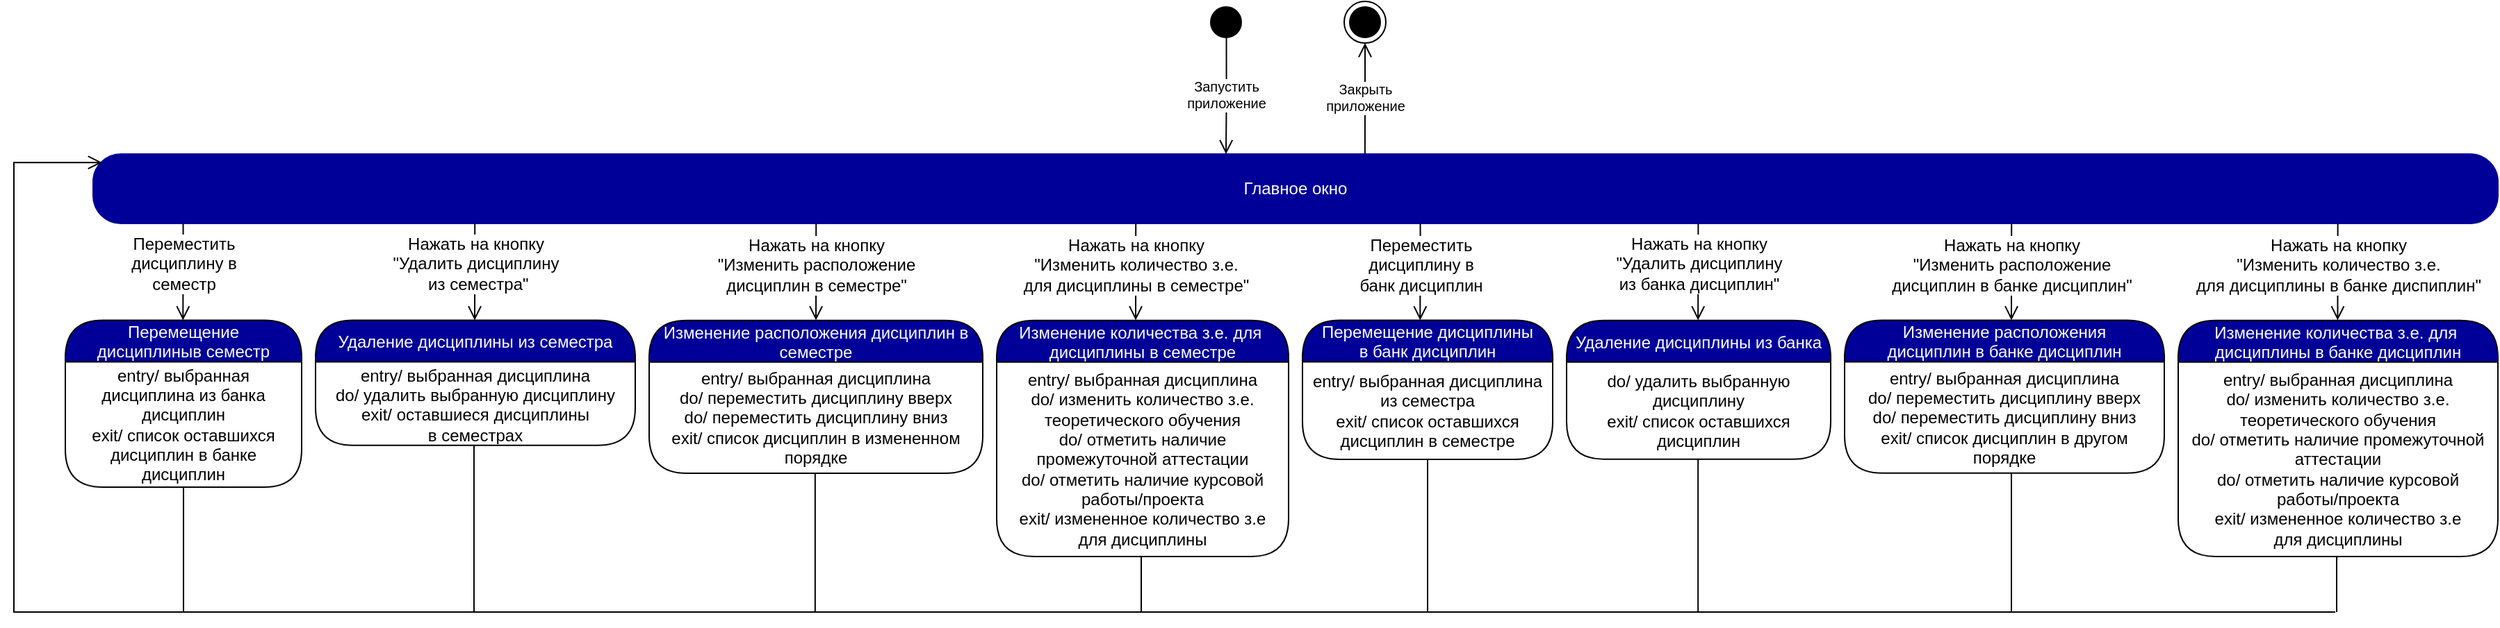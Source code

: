 <mxfile version="16.5.1" type="device"><diagram id="etlDYVYETBeBH645nl2H" name="Page-1"><mxGraphModel dx="1038" dy="660" grid="1" gridSize="10" guides="1" tooltips="1" connect="1" arrows="1" fold="1" page="1" pageScale="1" pageWidth="850" pageHeight="1100" math="0" shadow="0"><root><mxCell id="0"/><mxCell id="1" parent="0"/><mxCell id="867nS2tPv7f6M5Oq-kr3-5" value="" style="ellipse;html=1;shape=startState;fillColor=#000000;strokeColor=#000000;fontColor=#000099;" parent="1" vertex="1"><mxGeometry x="980" y="340" width="30" height="30" as="geometry"/></mxCell><mxCell id="867nS2tPv7f6M5Oq-kr3-6" value="Запустить &lt;br style=&quot;font-size: 10px;&quot;&gt;приложение" style="edgeStyle=orthogonalEdgeStyle;html=1;verticalAlign=bottom;endArrow=open;endSize=8;strokeColor=#030000;rounded=0;exitX=0.509;exitY=0.876;exitDx=0;exitDy=0;exitPerimeter=0;spacingBottom=-14;fontSize=10;" parent="1" source="867nS2tPv7f6M5Oq-kr3-5" edge="1"><mxGeometry relative="1" as="geometry"><mxPoint x="995" y="450" as="targetPoint"/><mxPoint x="965" y="410" as="sourcePoint"/></mxGeometry></mxCell><mxCell id="867nS2tPv7f6M5Oq-kr3-8" value="Закрыть&lt;br style=&quot;font-size: 10px;&quot;&gt;приложение" style="edgeStyle=orthogonalEdgeStyle;html=1;verticalAlign=bottom;endArrow=open;endSize=8;strokeColor=#030000;rounded=0;spacingBottom=-14;fontSize=10;entryX=0.5;entryY=1;entryDx=0;entryDy=0;exitX=0.781;exitY=0;exitDx=0;exitDy=0;exitPerimeter=0;" parent="1" target="867nS2tPv7f6M5Oq-kr3-9" edge="1"><mxGeometry relative="1" as="geometry"><mxPoint x="1190" y="420" as="targetPoint"/><mxPoint x="1094.96" y="450" as="sourcePoint"/><Array as="points"><mxPoint x="1095" y="410"/><mxPoint x="1095" y="410"/></Array></mxGeometry></mxCell><mxCell id="867nS2tPv7f6M5Oq-kr3-9" value="" style="ellipse;html=1;shape=endState;fillColor=#000000;strokeColor=#030000;" parent="1" vertex="1"><mxGeometry x="1080" y="340" width="30" height="30" as="geometry"/></mxCell><mxCell id="qDviGn5YjymdtYlAbA-W-9" value="Главное окно" style="rounded=1;whiteSpace=wrap;html=1;arcSize=40;fontColor=#FFFFFF;fillColor=#000099;strokeColor=#000099;" parent="1" vertex="1"><mxGeometry x="180" y="450" width="1730" height="50" as="geometry"/></mxCell><mxCell id="psjXjGhAPFQ-x1jHjVS4-1" value="" style="edgeStyle=orthogonalEdgeStyle;html=1;verticalAlign=bottom;endArrow=open;endSize=8;strokeColor=#000000;rounded=0;fontSize=10;exitX=0.097;exitY=1.006;exitDx=0;exitDy=0;exitPerimeter=0;entryX=0.154;entryY=0;entryDx=0;entryDy=0;entryPerimeter=0;" parent="1" edge="1"><mxGeometry relative="1" as="geometry"><mxPoint x="1334.583" y="569.7" as="targetPoint"/><mxPoint x="1334.69" y="500" as="sourcePoint"/><Array as="points"><mxPoint x="1334.52" y="509.7"/></Array></mxGeometry></mxCell><mxCell id="psjXjGhAPFQ-x1jHjVS4-2" value="Нажать на кнопку&lt;br&gt;&quot;Удалить дисциплину &lt;br&gt;из банка дисциплин&quot;" style="edgeLabel;html=1;align=center;verticalAlign=middle;resizable=0;points=[];fontSize=12;" parent="psjXjGhAPFQ-x1jHjVS4-1" vertex="1" connectable="0"><mxGeometry x="-0.252" y="2" relative="1" as="geometry"><mxPoint x="-2" y="3" as="offset"/></mxGeometry></mxCell><mxCell id="psjXjGhAPFQ-x1jHjVS4-3" value="" style="edgeStyle=orthogonalEdgeStyle;html=1;verticalAlign=bottom;endArrow=open;endSize=8;strokeColor=#000000;rounded=0;fontSize=10;exitX=0.097;exitY=1.006;exitDx=0;exitDy=0;exitPerimeter=0;entryX=0.154;entryY=0;entryDx=0;entryDy=0;entryPerimeter=0;" parent="1" edge="1"><mxGeometry relative="1" as="geometry"><mxPoint x="454.503" y="569.7" as="targetPoint"/><mxPoint x="454.61" y="500" as="sourcePoint"/><Array as="points"><mxPoint x="454.44" y="509.7"/></Array></mxGeometry></mxCell><mxCell id="psjXjGhAPFQ-x1jHjVS4-4" value="Нажать на кнопку&lt;br&gt;&quot;Удалить дисциплину&lt;br&gt;&amp;nbsp;из семестра&quot;" style="edgeLabel;html=1;align=center;verticalAlign=middle;resizable=0;points=[];fontSize=12;" parent="psjXjGhAPFQ-x1jHjVS4-3" vertex="1" connectable="0"><mxGeometry x="-0.252" y="2" relative="1" as="geometry"><mxPoint x="-2" y="3" as="offset"/></mxGeometry></mxCell><mxCell id="psjXjGhAPFQ-x1jHjVS4-5" value="" style="edgeStyle=orthogonalEdgeStyle;html=1;verticalAlign=bottom;endArrow=open;endSize=8;strokeColor=#000000;rounded=0;fontSize=10;exitX=0.097;exitY=1.006;exitDx=0;exitDy=0;exitPerimeter=0;entryX=0.154;entryY=0;entryDx=0;entryDy=0;entryPerimeter=0;" parent="1" edge="1"><mxGeometry relative="1" as="geometry"><mxPoint x="244.643" y="569.7" as="targetPoint"/><mxPoint x="244.75" y="500" as="sourcePoint"/><Array as="points"><mxPoint x="244.58" y="509.7"/></Array></mxGeometry></mxCell><mxCell id="psjXjGhAPFQ-x1jHjVS4-6" value="Переместить&lt;br&gt;дисциплину в&lt;br&gt;семестр" style="edgeLabel;html=1;align=center;verticalAlign=middle;resizable=0;points=[];fontSize=12;" parent="psjXjGhAPFQ-x1jHjVS4-5" vertex="1" connectable="0"><mxGeometry x="-0.252" y="2" relative="1" as="geometry"><mxPoint x="-2" y="3" as="offset"/></mxGeometry></mxCell><mxCell id="psjXjGhAPFQ-x1jHjVS4-7" value="Удаление дисциплины из банка" style="swimlane;fontStyle=0;align=center;verticalAlign=middle;childLayout=stackLayout;horizontal=1;startSize=30;horizontalStack=0;resizeParent=0;resizeLast=1;container=0;fontColor=#FFFFFF;collapsible=0;rounded=1;arcSize=30;strokeColor=#030000;fillColor=#000099;swimlaneFillColor=#FFFFFF;dropTarget=0;fontSize=12;" parent="1" vertex="1"><mxGeometry x="1240" y="569.82" width="190" height="100" as="geometry"/></mxCell><mxCell id="psjXjGhAPFQ-x1jHjVS4-8" value="do/ удалить выбранную дисциплину&lt;br&gt;exit/ список оставшихся дисциплин" style="text;html=1;strokeColor=none;fillColor=none;align=center;verticalAlign=middle;spacingLeft=4;spacingRight=4;whiteSpace=wrap;overflow=hidden;rotatable=0;fontColor=#000000;fontSize=12;" parent="psjXjGhAPFQ-x1jHjVS4-7" vertex="1"><mxGeometry y="30" width="190" height="70" as="geometry"/></mxCell><mxCell id="psjXjGhAPFQ-x1jHjVS4-9" value="" style="edgeStyle=orthogonalEdgeStyle;html=1;verticalAlign=bottom;endArrow=none;endSize=8;strokeColor=#000000;rounded=0;fontSize=10;exitX=0.5;exitY=1;exitDx=0;exitDy=0;endFill=0;" parent="1" edge="1"><mxGeometry relative="1" as="geometry"><mxPoint x="1335" y="780" as="targetPoint"/><mxPoint x="1334.58" y="669.82" as="sourcePoint"/><Array as="points"><mxPoint x="1335" y="780"/></Array></mxGeometry></mxCell><mxCell id="psjXjGhAPFQ-x1jHjVS4-13" value="Перемещение &#10;дисциплиныв семестр" style="swimlane;fontStyle=0;align=center;verticalAlign=middle;childLayout=stackLayout;horizontal=1;startSize=30;horizontalStack=0;resizeParent=0;resizeLast=1;container=0;fontColor=#FFFFFF;collapsible=0;rounded=1;arcSize=30;strokeColor=#030000;fillColor=#000099;swimlaneFillColor=#FFFFFF;dropTarget=0;fontSize=12;" parent="1" vertex="1"><mxGeometry x="160" y="569.7" width="170" height="120.3" as="geometry"/></mxCell><mxCell id="psjXjGhAPFQ-x1jHjVS4-14" value="entry/ выбранная дисциплина из банка дисциплин&lt;br&gt;exit/ список оставшихся&lt;br&gt;дисциплин в банке&lt;br&gt;дисциплин" style="text;html=1;strokeColor=none;fillColor=none;align=center;verticalAlign=middle;spacingLeft=4;spacingRight=4;whiteSpace=wrap;overflow=hidden;rotatable=0;fontColor=#000000;fontSize=12;" parent="psjXjGhAPFQ-x1jHjVS4-13" vertex="1"><mxGeometry y="30" width="170" height="90.3" as="geometry"/></mxCell><mxCell id="psjXjGhAPFQ-x1jHjVS4-15" value="" style="edgeStyle=orthogonalEdgeStyle;html=1;verticalAlign=bottom;endArrow=none;endSize=8;strokeColor=#000000;rounded=0;fontSize=10;endFill=0;exitX=0.5;exitY=1;exitDx=0;exitDy=0;" parent="1" source="psjXjGhAPFQ-x1jHjVS4-14" edge="1"><mxGeometry relative="1" as="geometry"><mxPoint x="245" y="780" as="targetPoint"/><mxPoint x="245" y="789.88" as="sourcePoint"/><Array as="points"><mxPoint x="245" y="780"/></Array></mxGeometry></mxCell><mxCell id="psjXjGhAPFQ-x1jHjVS4-17" value="Удаление дисциплины из семестра" style="swimlane;fontStyle=0;align=center;verticalAlign=middle;childLayout=stackLayout;horizontal=1;startSize=30;horizontalStack=0;resizeParent=0;resizeLast=1;container=0;fontColor=#FFFFFF;collapsible=0;rounded=1;arcSize=30;strokeColor=#030000;fillColor=#000099;swimlaneFillColor=#FFFFFF;dropTarget=0;fontSize=12;" parent="1" vertex="1"><mxGeometry x="340" y="569.7" width="230" height="90.18" as="geometry"/></mxCell><mxCell id="psjXjGhAPFQ-x1jHjVS4-18" value="entry/ выбранная дисциплина&lt;br&gt;do/ удалить выбранную дисциплину&lt;br&gt;exit/ оставшиеся дисциплины&lt;br&gt;в семестрах" style="text;html=1;strokeColor=none;fillColor=none;align=center;verticalAlign=middle;spacingLeft=4;spacingRight=4;whiteSpace=wrap;overflow=hidden;rotatable=0;fontColor=#000000;fontSize=12;" parent="psjXjGhAPFQ-x1jHjVS4-17" vertex="1"><mxGeometry y="30" width="230" height="60.18" as="geometry"/></mxCell><mxCell id="psjXjGhAPFQ-x1jHjVS4-19" value="" style="edgeStyle=orthogonalEdgeStyle;html=1;verticalAlign=bottom;endArrow=none;endSize=8;strokeColor=#000000;rounded=0;fontSize=10;endFill=0;" parent="1" edge="1"><mxGeometry relative="1" as="geometry"><mxPoint x="454" y="780" as="targetPoint"/><mxPoint x="454" y="659.88" as="sourcePoint"/><Array as="points"><mxPoint x="454" y="740"/><mxPoint x="454" y="740"/></Array></mxGeometry></mxCell><mxCell id="psjXjGhAPFQ-x1jHjVS4-21" value="" style="edgeStyle=orthogonalEdgeStyle;html=1;verticalAlign=bottom;endArrow=open;endSize=8;strokeColor=#000000;rounded=0;fontSize=10;exitX=0.097;exitY=1.006;exitDx=0;exitDy=0;exitPerimeter=0;entryX=0.154;entryY=0;entryDx=0;entryDy=0;entryPerimeter=0;" parent="1" edge="1"><mxGeometry relative="1" as="geometry"><mxPoint x="1560.003" y="569.7" as="targetPoint"/><mxPoint x="1560.11" y="500.0" as="sourcePoint"/><Array as="points"><mxPoint x="1559.94" y="509.7"/></Array></mxGeometry></mxCell><mxCell id="psjXjGhAPFQ-x1jHjVS4-22" value="Нажать на кнопку&lt;br&gt;&quot;Изменить расположение&lt;br&gt;дисциплин в банке дисциплин&quot;" style="edgeLabel;html=1;align=center;verticalAlign=middle;resizable=0;points=[];fontSize=12;labelBackgroundColor=default;" parent="psjXjGhAPFQ-x1jHjVS4-21" vertex="1" connectable="0"><mxGeometry x="-0.252" y="2" relative="1" as="geometry"><mxPoint x="-2" y="4" as="offset"/></mxGeometry></mxCell><mxCell id="psjXjGhAPFQ-x1jHjVS4-23" value="Изменение расположения &#10;дисциплин в банке дисциплин" style="swimlane;fontStyle=0;align=center;verticalAlign=middle;childLayout=stackLayout;horizontal=1;startSize=30;horizontalStack=0;resizeParent=0;resizeLast=1;container=0;fontColor=#FFFFFF;collapsible=0;rounded=1;arcSize=30;strokeColor=#030000;fillColor=#000099;swimlaneFillColor=#FFFFFF;dropTarget=0;fontSize=12;" parent="1" vertex="1"><mxGeometry x="1440" y="569.7" width="230" height="110.18" as="geometry"/></mxCell><mxCell id="psjXjGhAPFQ-x1jHjVS4-24" value="entry/ выбранная дисциплина&lt;br&gt;do/ переместить дисциплину вверх&lt;br&gt;do/ переместить дисциплину вниз&lt;br&gt;exit/ список дисциплин в другом порядке" style="text;html=1;strokeColor=none;fillColor=none;align=center;verticalAlign=middle;spacingLeft=4;spacingRight=4;whiteSpace=wrap;overflow=hidden;rotatable=0;fontColor=#000000;fontSize=12;" parent="psjXjGhAPFQ-x1jHjVS4-23" vertex="1"><mxGeometry y="30" width="230" height="80.18" as="geometry"/></mxCell><mxCell id="psjXjGhAPFQ-x1jHjVS4-25" value="" style="edgeStyle=orthogonalEdgeStyle;html=1;verticalAlign=bottom;endArrow=none;endSize=8;strokeColor=#000000;rounded=0;fontSize=10;endFill=0;" parent="1" edge="1"><mxGeometry relative="1" as="geometry"><mxPoint x="1560" y="780" as="targetPoint"/><mxPoint x="1560" y="679.88" as="sourcePoint"/><Array as="points"><mxPoint x="1560" y="780"/></Array></mxGeometry></mxCell><mxCell id="psjXjGhAPFQ-x1jHjVS4-27" value="Изменение расположения дисциплин в&#10;семестре" style="swimlane;fontStyle=0;align=center;verticalAlign=middle;childLayout=stackLayout;horizontal=1;startSize=30;horizontalStack=0;resizeParent=0;resizeLast=1;container=0;fontColor=#FFFFFF;collapsible=0;rounded=1;arcSize=30;strokeColor=#030000;fillColor=#000099;swimlaneFillColor=#FFFFFF;dropTarget=0;fontSize=12;" parent="1" vertex="1"><mxGeometry x="580" y="569.82" width="240" height="110.18" as="geometry"/></mxCell><mxCell id="psjXjGhAPFQ-x1jHjVS4-28" value="entry/ выбранная дисциплина&lt;br&gt;do/ переместить дисциплину вверх&lt;br&gt;do/ переместить дисциплину вниз&lt;br&gt;exit/ список дисциплин в измененном порядке" style="text;html=1;strokeColor=none;fillColor=none;align=center;verticalAlign=middle;spacingLeft=4;spacingRight=4;whiteSpace=wrap;overflow=hidden;rotatable=0;fontColor=#000000;fontSize=12;" parent="psjXjGhAPFQ-x1jHjVS4-27" vertex="1"><mxGeometry y="30" width="240" height="80.18" as="geometry"/></mxCell><mxCell id="psjXjGhAPFQ-x1jHjVS4-29" value="" style="edgeStyle=orthogonalEdgeStyle;html=1;verticalAlign=bottom;endArrow=open;endSize=8;strokeColor=#000000;rounded=0;fontSize=10;exitX=0.097;exitY=1.006;exitDx=0;exitDy=0;exitPerimeter=0;entryX=0.154;entryY=0;entryDx=0;entryDy=0;entryPerimeter=0;" parent="1" edge="1"><mxGeometry relative="1" as="geometry"><mxPoint x="700.003" y="569.7" as="targetPoint"/><mxPoint x="700.11" y="500.0" as="sourcePoint"/><Array as="points"><mxPoint x="699.94" y="509.7"/></Array></mxGeometry></mxCell><mxCell id="psjXjGhAPFQ-x1jHjVS4-30" value="Нажать на кнопку&lt;br&gt;&quot;Изменить расположение&lt;br&gt;дисциплин в семестре&quot;" style="edgeLabel;html=1;align=center;verticalAlign=middle;resizable=0;points=[];fontSize=12;labelBackgroundColor=default;" parent="psjXjGhAPFQ-x1jHjVS4-29" vertex="1" connectable="0"><mxGeometry x="-0.252" y="2" relative="1" as="geometry"><mxPoint x="-2" y="4" as="offset"/></mxGeometry></mxCell><mxCell id="psjXjGhAPFQ-x1jHjVS4-32" value="" style="edgeStyle=orthogonalEdgeStyle;html=1;verticalAlign=bottom;endArrow=open;endSize=8;strokeColor=#000000;rounded=0;fontSize=10;exitX=0.097;exitY=1.006;exitDx=0;exitDy=0;exitPerimeter=0;entryX=0.154;entryY=0;entryDx=0;entryDy=0;entryPerimeter=0;" parent="1" edge="1"><mxGeometry relative="1" as="geometry"><mxPoint x="1794.713" y="569.7" as="targetPoint"/><mxPoint x="1794.82" y="500.0" as="sourcePoint"/><Array as="points"><mxPoint x="1794.65" y="509.7"/></Array></mxGeometry></mxCell><mxCell id="psjXjGhAPFQ-x1jHjVS4-33" value="Нажать на кнопку&lt;br&gt;&quot;Изменить количество з.е.&lt;br&gt;для дисциплины в банке диспиплин&quot;" style="edgeLabel;html=1;align=center;verticalAlign=middle;resizable=0;points=[];fontSize=12;labelBackgroundColor=default;" parent="psjXjGhAPFQ-x1jHjVS4-32" vertex="1" connectable="0"><mxGeometry x="-0.252" y="2" relative="1" as="geometry"><mxPoint x="-2" y="4" as="offset"/></mxGeometry></mxCell><mxCell id="psjXjGhAPFQ-x1jHjVS4-34" value="Изменение количества з.е. для &#10;дисциплины в банке дисциплин" style="swimlane;fontStyle=0;align=center;verticalAlign=middle;childLayout=stackLayout;horizontal=1;startSize=30;horizontalStack=0;resizeParent=0;resizeLast=1;container=0;fontColor=#FFFFFF;collapsible=0;rounded=1;arcSize=30;strokeColor=#030000;fillColor=#000099;swimlaneFillColor=#FFFFFF;dropTarget=0;fontSize=12;" parent="1" vertex="1"><mxGeometry x="1680" y="569.82" width="230" height="170.18" as="geometry"/></mxCell><mxCell id="psjXjGhAPFQ-x1jHjVS4-35" value="entry/ выбранная дисциплина&lt;br&gt;do/ изменить количество з.е. теоретического обучения&lt;br&gt;do/ отметить наличие промежуточной аттестации&lt;br&gt;do/ отметить наличие курсовой работы/проекта&lt;br&gt;exit/ измененное количество з.е&lt;br&gt;для дисциплины" style="text;html=1;strokeColor=none;fillColor=none;align=center;verticalAlign=middle;spacingLeft=4;spacingRight=4;whiteSpace=wrap;overflow=hidden;rotatable=0;fontColor=#000000;fontSize=12;" parent="psjXjGhAPFQ-x1jHjVS4-34" vertex="1"><mxGeometry y="30" width="230" height="140.18" as="geometry"/></mxCell><mxCell id="psjXjGhAPFQ-x1jHjVS4-36" value="" style="edgeStyle=orthogonalEdgeStyle;html=1;verticalAlign=bottom;endArrow=open;endSize=8;strokeColor=#000000;rounded=0;fontSize=10;exitX=0.097;exitY=1.006;exitDx=0;exitDy=0;exitPerimeter=0;entryX=0.154;entryY=0;entryDx=0;entryDy=0;entryPerimeter=0;" parent="1" edge="1"><mxGeometry relative="1" as="geometry"><mxPoint x="930.003" y="569.7" as="targetPoint"/><mxPoint x="930.11" y="500.0" as="sourcePoint"/><Array as="points"><mxPoint x="929.94" y="509.7"/></Array></mxGeometry></mxCell><mxCell id="psjXjGhAPFQ-x1jHjVS4-37" value="Нажать на кнопку&lt;br&gt;&quot;Изменить количество з.е.&lt;br&gt;для дисциплины в семестре&quot;" style="edgeLabel;html=1;align=center;verticalAlign=middle;resizable=0;points=[];fontSize=12;labelBackgroundColor=default;" parent="psjXjGhAPFQ-x1jHjVS4-36" vertex="1" connectable="0"><mxGeometry x="-0.252" y="2" relative="1" as="geometry"><mxPoint x="-2" y="4" as="offset"/></mxGeometry></mxCell><mxCell id="psjXjGhAPFQ-x1jHjVS4-38" value="Изменение количества з.е. для &#10;дисциплины в семестре" style="swimlane;fontStyle=0;align=center;verticalAlign=middle;childLayout=stackLayout;horizontal=1;startSize=30;horizontalStack=0;resizeParent=0;resizeLast=1;container=0;fontColor=#FFFFFF;collapsible=0;rounded=1;arcSize=30;strokeColor=#030000;fillColor=#000099;swimlaneFillColor=#FFFFFF;dropTarget=0;fontSize=12;" parent="1" vertex="1"><mxGeometry x="830" y="569.82" width="210" height="170.18" as="geometry"/></mxCell><mxCell id="psjXjGhAPFQ-x1jHjVS4-39" value="entry/ выбранная дисциплина&lt;br&gt;do/ изменить количество з.е. теоретического обучения&lt;br&gt;do/ отметить наличие промежуточной аттестации&lt;br&gt;do/ отметить наличие курсовой работы/проекта&lt;br&gt;exit/ измененное количество з.е&lt;br&gt;для дисциплины" style="text;html=1;strokeColor=none;fillColor=none;align=center;verticalAlign=middle;spacingLeft=4;spacingRight=4;whiteSpace=wrap;overflow=hidden;rotatable=0;fontColor=#000000;fontSize=12;" parent="psjXjGhAPFQ-x1jHjVS4-38" vertex="1"><mxGeometry y="30" width="210" height="140.18" as="geometry"/></mxCell><mxCell id="psjXjGhAPFQ-x1jHjVS4-40" value="" style="edgeStyle=orthogonalEdgeStyle;html=1;verticalAlign=bottom;endArrow=none;endSize=8;strokeColor=#000000;rounded=0;fontSize=10;endFill=0;" parent="1" edge="1"><mxGeometry relative="1" as="geometry"><mxPoint x="699" y="780" as="targetPoint"/><mxPoint x="699.41" y="680" as="sourcePoint"/><Array as="points"><mxPoint x="699" y="780"/></Array></mxGeometry></mxCell><mxCell id="psjXjGhAPFQ-x1jHjVS4-41" value="" style="edgeStyle=orthogonalEdgeStyle;html=1;verticalAlign=bottom;endArrow=none;endSize=8;strokeColor=#000000;rounded=0;fontSize=10;endFill=0;" parent="1" edge="1"><mxGeometry relative="1" as="geometry"><mxPoint x="1794" y="780" as="targetPoint"/><mxPoint x="1794" y="740" as="sourcePoint"/><Array as="points"><mxPoint x="1794" y="780"/></Array></mxGeometry></mxCell><mxCell id="psjXjGhAPFQ-x1jHjVS4-42" value="" style="edgeStyle=orthogonalEdgeStyle;html=1;verticalAlign=bottom;endArrow=none;endSize=8;strokeColor=#000000;rounded=0;fontSize=10;endFill=0;" parent="1" edge="1"><mxGeometry relative="1" as="geometry"><mxPoint x="934" y="780" as="targetPoint"/><mxPoint x="934" y="740" as="sourcePoint"/><Array as="points"><mxPoint x="934" y="780"/></Array></mxGeometry></mxCell><mxCell id="psjXjGhAPFQ-x1jHjVS4-78" value="" style="edgeStyle=orthogonalEdgeStyle;html=1;verticalAlign=bottom;endArrow=open;endSize=8;strokeColor=#000000;rounded=0;fontSize=10;entryX=0.002;entryY=0.122;entryDx=0;entryDy=0;entryPerimeter=0;" parent="1" edge="1"><mxGeometry relative="1" as="geometry"><mxPoint x="186.46" y="456.1" as="targetPoint"/><mxPoint x="1793" y="780" as="sourcePoint"/><Array as="points"><mxPoint x="1793" y="780"/><mxPoint x="123" y="780"/><mxPoint x="123" y="456"/></Array></mxGeometry></mxCell><mxCell id="mEAaWwm_FeIFlf-hMg_Q-1" value="" style="edgeStyle=orthogonalEdgeStyle;html=1;verticalAlign=bottom;endArrow=open;endSize=8;strokeColor=#000000;rounded=0;fontSize=10;exitX=0.097;exitY=1.006;exitDx=0;exitDy=0;exitPerimeter=0;entryX=0.154;entryY=0;entryDx=0;entryDy=0;entryPerimeter=0;" edge="1" parent="1"><mxGeometry relative="1" as="geometry"><mxPoint x="1134.643" y="569.7" as="targetPoint"/><mxPoint x="1134.75" y="500" as="sourcePoint"/><Array as="points"><mxPoint x="1134.58" y="509.7"/></Array></mxGeometry></mxCell><mxCell id="mEAaWwm_FeIFlf-hMg_Q-2" value="Переместить&lt;br&gt;дисциплину в&lt;br&gt;банк дисциплин" style="edgeLabel;html=1;align=center;verticalAlign=middle;resizable=0;points=[];fontSize=12;" vertex="1" connectable="0" parent="mEAaWwm_FeIFlf-hMg_Q-1"><mxGeometry x="-0.252" y="2" relative="1" as="geometry"><mxPoint x="-2" y="4" as="offset"/></mxGeometry></mxCell><mxCell id="mEAaWwm_FeIFlf-hMg_Q-3" value="Перемещение дисциплины &#10;в банк дисциплин" style="swimlane;fontStyle=0;align=center;verticalAlign=middle;childLayout=stackLayout;horizontal=1;startSize=30;horizontalStack=0;resizeParent=0;resizeLast=1;container=0;fontColor=#FFFFFF;collapsible=0;rounded=1;arcSize=30;strokeColor=#030000;fillColor=#000099;swimlaneFillColor=#FFFFFF;dropTarget=0;fontSize=12;" vertex="1" parent="1"><mxGeometry x="1050" y="569.7" width="180" height="100.3" as="geometry"/></mxCell><mxCell id="mEAaWwm_FeIFlf-hMg_Q-4" value="entry/ выбранная дисциплина из семестра&lt;br&gt;exit/ список оставшихся&lt;br&gt;дисциплин в семестре" style="text;html=1;strokeColor=none;fillColor=none;align=center;verticalAlign=middle;spacingLeft=4;spacingRight=4;whiteSpace=wrap;overflow=hidden;rotatable=0;fontColor=#000000;fontSize=12;" vertex="1" parent="mEAaWwm_FeIFlf-hMg_Q-3"><mxGeometry y="30" width="180" height="70.3" as="geometry"/></mxCell><mxCell id="mEAaWwm_FeIFlf-hMg_Q-5" value="" style="edgeStyle=orthogonalEdgeStyle;html=1;verticalAlign=bottom;endArrow=none;endSize=8;strokeColor=#000000;rounded=0;fontSize=10;endFill=0;exitX=0.5;exitY=1;exitDx=0;exitDy=0;" edge="1" parent="1" source="mEAaWwm_FeIFlf-hMg_Q-4"><mxGeometry relative="1" as="geometry"><mxPoint x="1140" y="780" as="targetPoint"/><mxPoint x="1135" y="789.88" as="sourcePoint"/><Array as="points"><mxPoint x="1140" y="780"/></Array></mxGeometry></mxCell></root></mxGraphModel></diagram></mxfile>